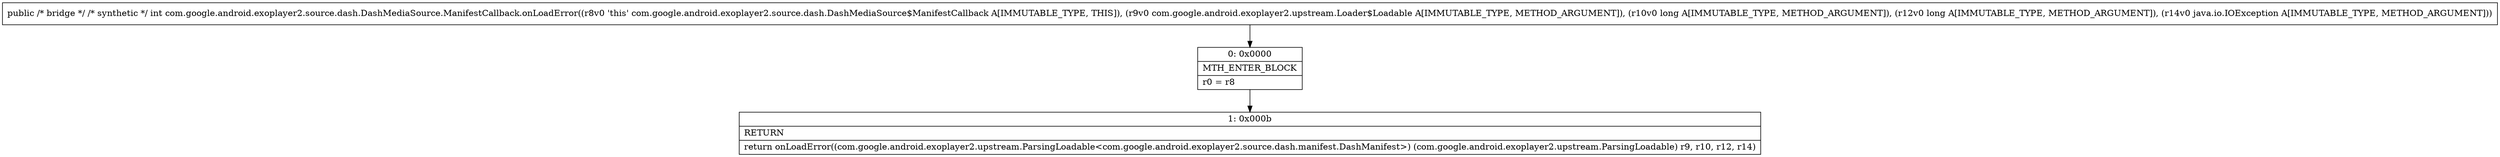 digraph "CFG forcom.google.android.exoplayer2.source.dash.DashMediaSource.ManifestCallback.onLoadError(Lcom\/google\/android\/exoplayer2\/upstream\/Loader$Loadable;JJLjava\/io\/IOException;)I" {
Node_0 [shape=record,label="{0\:\ 0x0000|MTH_ENTER_BLOCK\l|r0 = r8\l}"];
Node_1 [shape=record,label="{1\:\ 0x000b|RETURN\l|return onLoadError((com.google.android.exoplayer2.upstream.ParsingLoadable\<com.google.android.exoplayer2.source.dash.manifest.DashManifest\>) (com.google.android.exoplayer2.upstream.ParsingLoadable) r9, r10, r12, r14)\l}"];
MethodNode[shape=record,label="{public \/* bridge *\/ \/* synthetic *\/ int com.google.android.exoplayer2.source.dash.DashMediaSource.ManifestCallback.onLoadError((r8v0 'this' com.google.android.exoplayer2.source.dash.DashMediaSource$ManifestCallback A[IMMUTABLE_TYPE, THIS]), (r9v0 com.google.android.exoplayer2.upstream.Loader$Loadable A[IMMUTABLE_TYPE, METHOD_ARGUMENT]), (r10v0 long A[IMMUTABLE_TYPE, METHOD_ARGUMENT]), (r12v0 long A[IMMUTABLE_TYPE, METHOD_ARGUMENT]), (r14v0 java.io.IOException A[IMMUTABLE_TYPE, METHOD_ARGUMENT])) }"];
MethodNode -> Node_0;
Node_0 -> Node_1;
}

